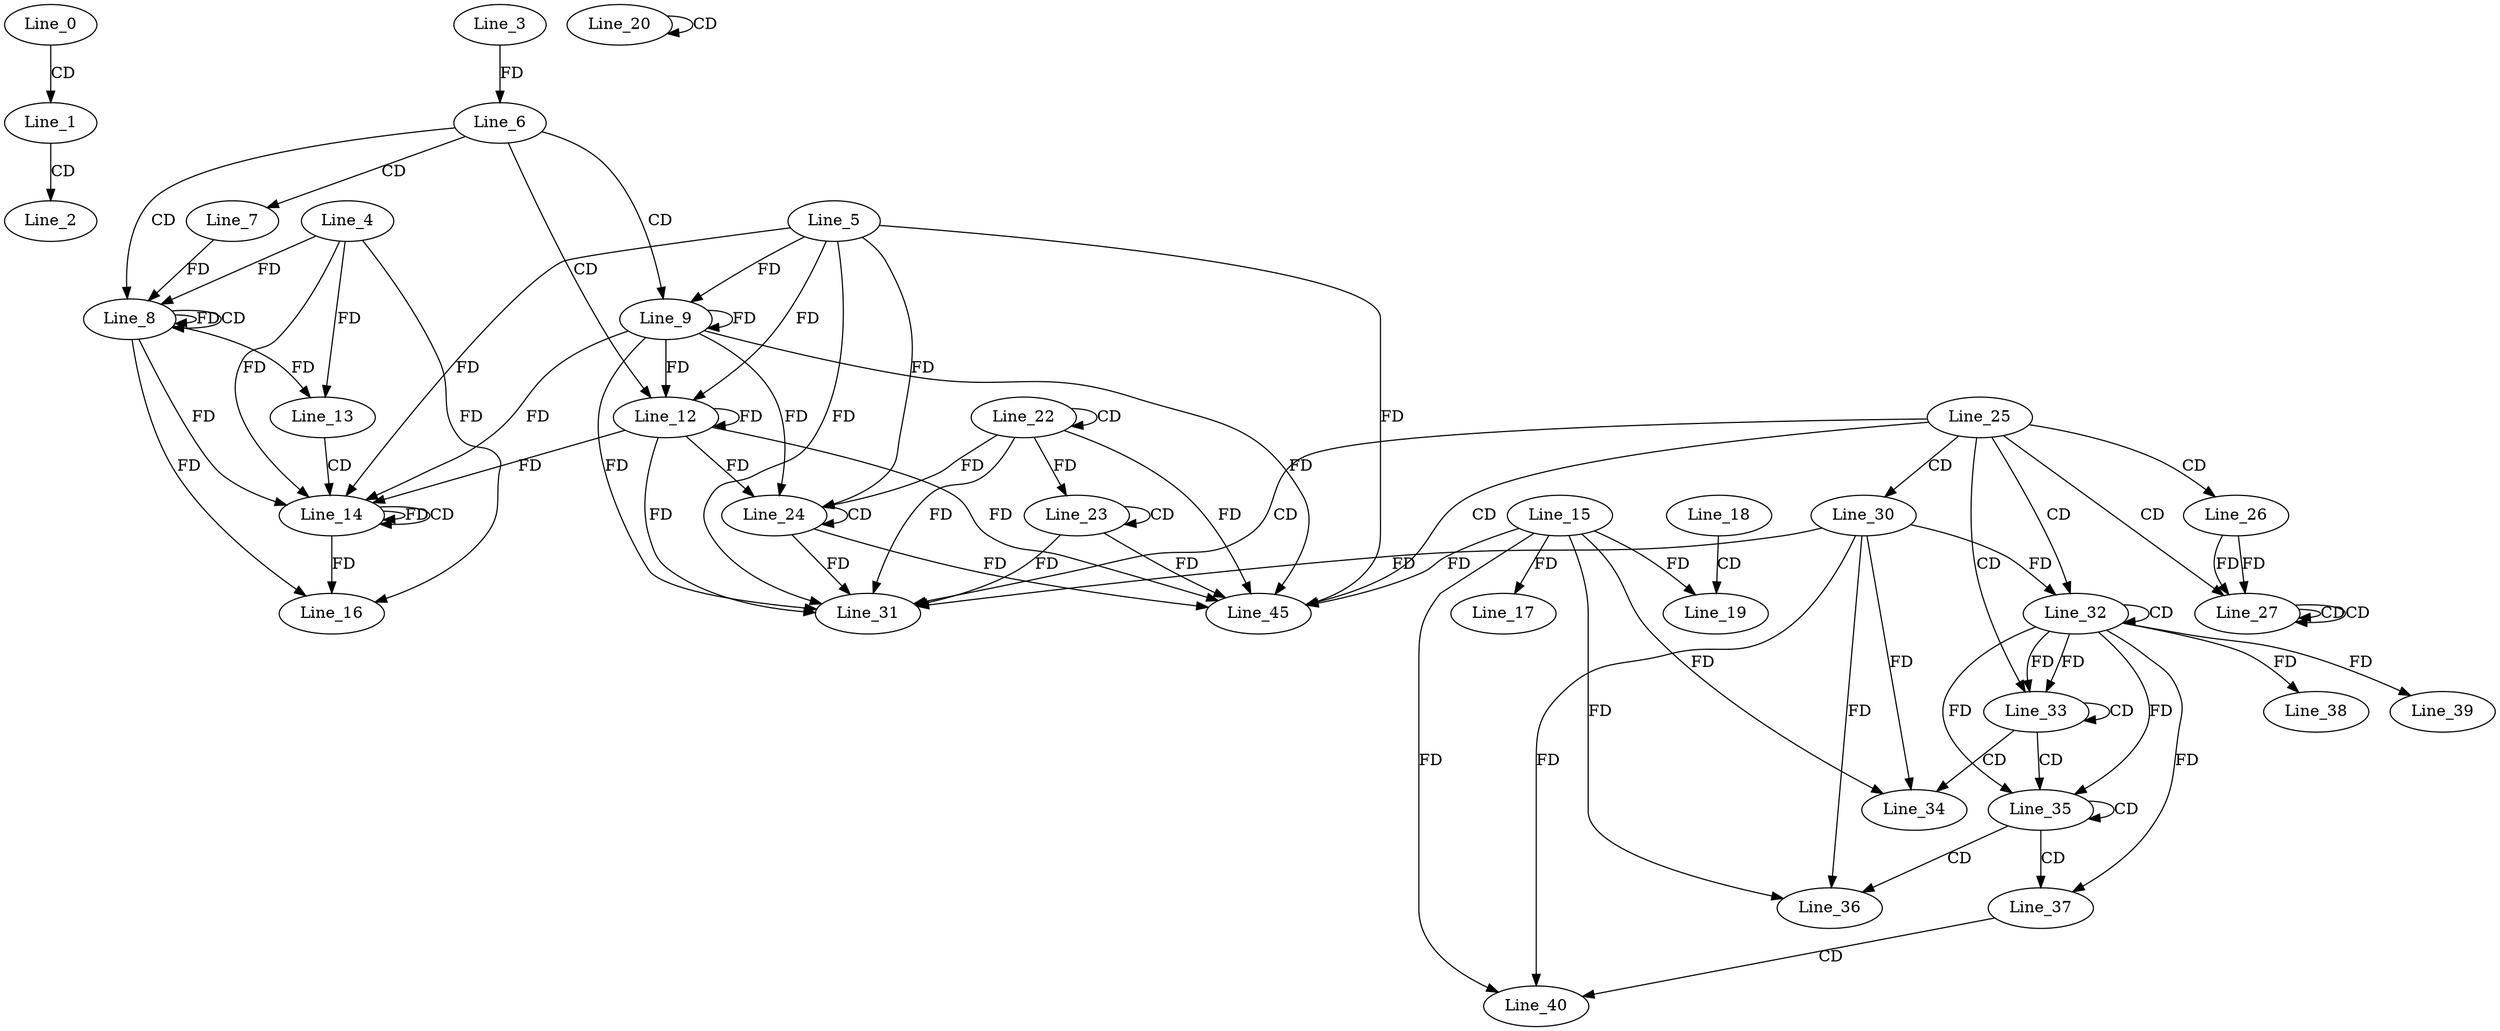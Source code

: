 digraph G {
  Line_0;
  Line_1;
  Line_2;
  Line_3;
  Line_6;
  Line_7;
  Line_8;
  Line_4;
  Line_8;
  Line_9;
  Line_5;
  Line_12;
  Line_13;
  Line_14;
  Line_14;
  Line_16;
  Line_15;
  Line_17;
  Line_18;
  Line_19;
  Line_19;
  Line_20;
  Line_20;
  Line_22;
  Line_22;
  Line_23;
  Line_23;
  Line_24;
  Line_24;
  Line_25;
  Line_26;
  Line_27;
  Line_27;
  Line_27;
  Line_27;
  Line_27;
  Line_30;
  Line_31;
  Line_31;
  Line_32;
  Line_32;
  Line_32;
  Line_33;
  Line_33;
  Line_34;
  Line_35;
  Line_35;
  Line_36;
  Line_37;
  Line_37;
  Line_38;
  Line_39;
  Line_40;
  Line_45;
  Line_45;
  Line_0 -> Line_1 [ label="CD" ];
  Line_1 -> Line_2 [ label="CD" ];
  Line_3 -> Line_6 [ label="FD" ];
  Line_6 -> Line_7 [ label="CD" ];
  Line_6 -> Line_8 [ label="CD" ];
  Line_4 -> Line_8 [ label="FD" ];
  Line_8 -> Line_8 [ label="FD" ];
  Line_8 -> Line_8 [ label="CD" ];
  Line_7 -> Line_8 [ label="FD" ];
  Line_6 -> Line_9 [ label="CD" ];
  Line_5 -> Line_9 [ label="FD" ];
  Line_9 -> Line_9 [ label="FD" ];
  Line_6 -> Line_12 [ label="CD" ];
  Line_5 -> Line_12 [ label="FD" ];
  Line_9 -> Line_12 [ label="FD" ];
  Line_12 -> Line_12 [ label="FD" ];
  Line_4 -> Line_13 [ label="FD" ];
  Line_8 -> Line_13 [ label="FD" ];
  Line_13 -> Line_14 [ label="CD" ];
  Line_4 -> Line_14 [ label="FD" ];
  Line_8 -> Line_14 [ label="FD" ];
  Line_14 -> Line_14 [ label="FD" ];
  Line_14 -> Line_14 [ label="CD" ];
  Line_5 -> Line_14 [ label="FD" ];
  Line_9 -> Line_14 [ label="FD" ];
  Line_12 -> Line_14 [ label="FD" ];
  Line_4 -> Line_16 [ label="FD" ];
  Line_8 -> Line_16 [ label="FD" ];
  Line_14 -> Line_16 [ label="FD" ];
  Line_15 -> Line_17 [ label="FD" ];
  Line_18 -> Line_19 [ label="CD" ];
  Line_15 -> Line_19 [ label="FD" ];
  Line_20 -> Line_20 [ label="CD" ];
  Line_22 -> Line_22 [ label="CD" ];
  Line_23 -> Line_23 [ label="CD" ];
  Line_22 -> Line_23 [ label="FD" ];
  Line_24 -> Line_24 [ label="CD" ];
  Line_5 -> Line_24 [ label="FD" ];
  Line_9 -> Line_24 [ label="FD" ];
  Line_12 -> Line_24 [ label="FD" ];
  Line_22 -> Line_24 [ label="FD" ];
  Line_25 -> Line_26 [ label="CD" ];
  Line_25 -> Line_27 [ label="CD" ];
  Line_27 -> Line_27 [ label="CD" ];
  Line_26 -> Line_27 [ label="FD" ];
  Line_27 -> Line_27 [ label="CD" ];
  Line_26 -> Line_27 [ label="FD" ];
  Line_25 -> Line_30 [ label="CD" ];
  Line_25 -> Line_31 [ label="CD" ];
  Line_24 -> Line_31 [ label="FD" ];
  Line_5 -> Line_31 [ label="FD" ];
  Line_9 -> Line_31 [ label="FD" ];
  Line_12 -> Line_31 [ label="FD" ];
  Line_23 -> Line_31 [ label="FD" ];
  Line_22 -> Line_31 [ label="FD" ];
  Line_30 -> Line_31 [ label="FD" ];
  Line_25 -> Line_32 [ label="CD" ];
  Line_32 -> Line_32 [ label="CD" ];
  Line_30 -> Line_32 [ label="FD" ];
  Line_25 -> Line_33 [ label="CD" ];
  Line_32 -> Line_33 [ label="FD" ];
  Line_33 -> Line_33 [ label="CD" ];
  Line_32 -> Line_33 [ label="FD" ];
  Line_33 -> Line_34 [ label="CD" ];
  Line_30 -> Line_34 [ label="FD" ];
  Line_15 -> Line_34 [ label="FD" ];
  Line_33 -> Line_35 [ label="CD" ];
  Line_32 -> Line_35 [ label="FD" ];
  Line_35 -> Line_35 [ label="CD" ];
  Line_32 -> Line_35 [ label="FD" ];
  Line_35 -> Line_36 [ label="CD" ];
  Line_30 -> Line_36 [ label="FD" ];
  Line_15 -> Line_36 [ label="FD" ];
  Line_35 -> Line_37 [ label="CD" ];
  Line_32 -> Line_37 [ label="FD" ];
  Line_32 -> Line_38 [ label="FD" ];
  Line_32 -> Line_39 [ label="FD" ];
  Line_37 -> Line_40 [ label="CD" ];
  Line_30 -> Line_40 [ label="FD" ];
  Line_15 -> Line_40 [ label="FD" ];
  Line_25 -> Line_45 [ label="CD" ];
  Line_24 -> Line_45 [ label="FD" ];
  Line_5 -> Line_45 [ label="FD" ];
  Line_9 -> Line_45 [ label="FD" ];
  Line_12 -> Line_45 [ label="FD" ];
  Line_23 -> Line_45 [ label="FD" ];
  Line_22 -> Line_45 [ label="FD" ];
  Line_15 -> Line_45 [ label="FD" ];
}
